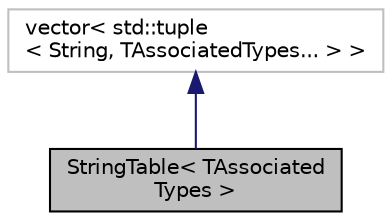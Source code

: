 digraph "StringTable&lt; TAssociatedTypes &gt;"
{
  edge [fontname="Helvetica",fontsize="10",labelfontname="Helvetica",labelfontsize="10"];
  node [fontname="Helvetica",fontsize="10",shape=record];
  Node0 [label="StringTable\< TAssociated\lTypes \>",height=0.2,width=0.4,color="black", fillcolor="grey75", style="filled", fontcolor="black"];
  Node1 -> Node0 [dir="back",color="midnightblue",fontsize="10",style="solid",fontname="Helvetica"];
  Node1 [label="vector\< std::tuple\l\< String, TAssociatedTypes... \> \>",height=0.2,width=0.4,color="grey75", fillcolor="white", style="filled",tooltip="STL class. "];
}
